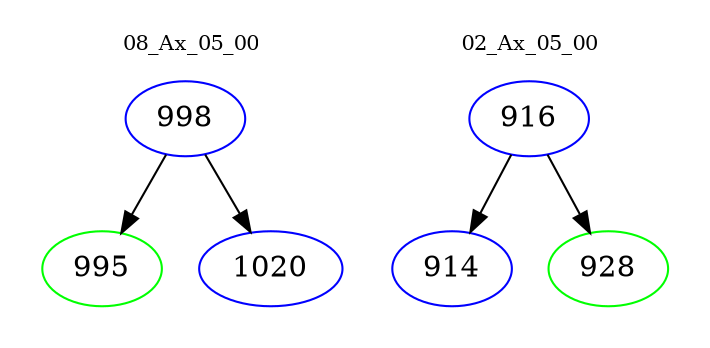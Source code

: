 digraph{
subgraph cluster_0 {
color = white
label = "08_Ax_05_00";
fontsize=10;
T0_998 [label="998", color="blue"]
T0_998 -> T0_995 [color="black"]
T0_995 [label="995", color="green"]
T0_998 -> T0_1020 [color="black"]
T0_1020 [label="1020", color="blue"]
}
subgraph cluster_1 {
color = white
label = "02_Ax_05_00";
fontsize=10;
T1_916 [label="916", color="blue"]
T1_916 -> T1_914 [color="black"]
T1_914 [label="914", color="blue"]
T1_916 -> T1_928 [color="black"]
T1_928 [label="928", color="green"]
}
}
